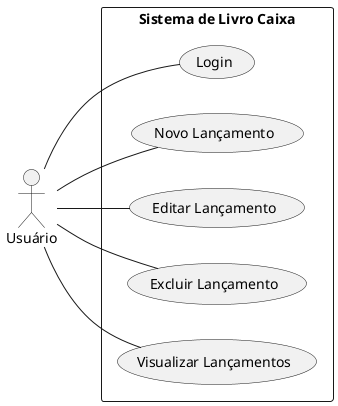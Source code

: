 @startuml

left to right direction
skinparam packageStyle rectangle

actor Usuario as "Usuário"

rectangle "Sistema de Livro Caixa" {
    (Login) as (Login)
    (Novo Lançamento) as (AddLancamento)
    (Editar Lançamento) as (EditLancamento)
    (Excluir Lançamento) as (DeleteLancamento)
    (Visualizar Lançamentos) as (ViewLancamento)
}

Usuario -- (Login)
Usuario -- (AddLancamento)
Usuario -- (EditLancamento)
Usuario -- (DeleteLancamento)
Usuario -- (ViewLancamento)

@enduml
